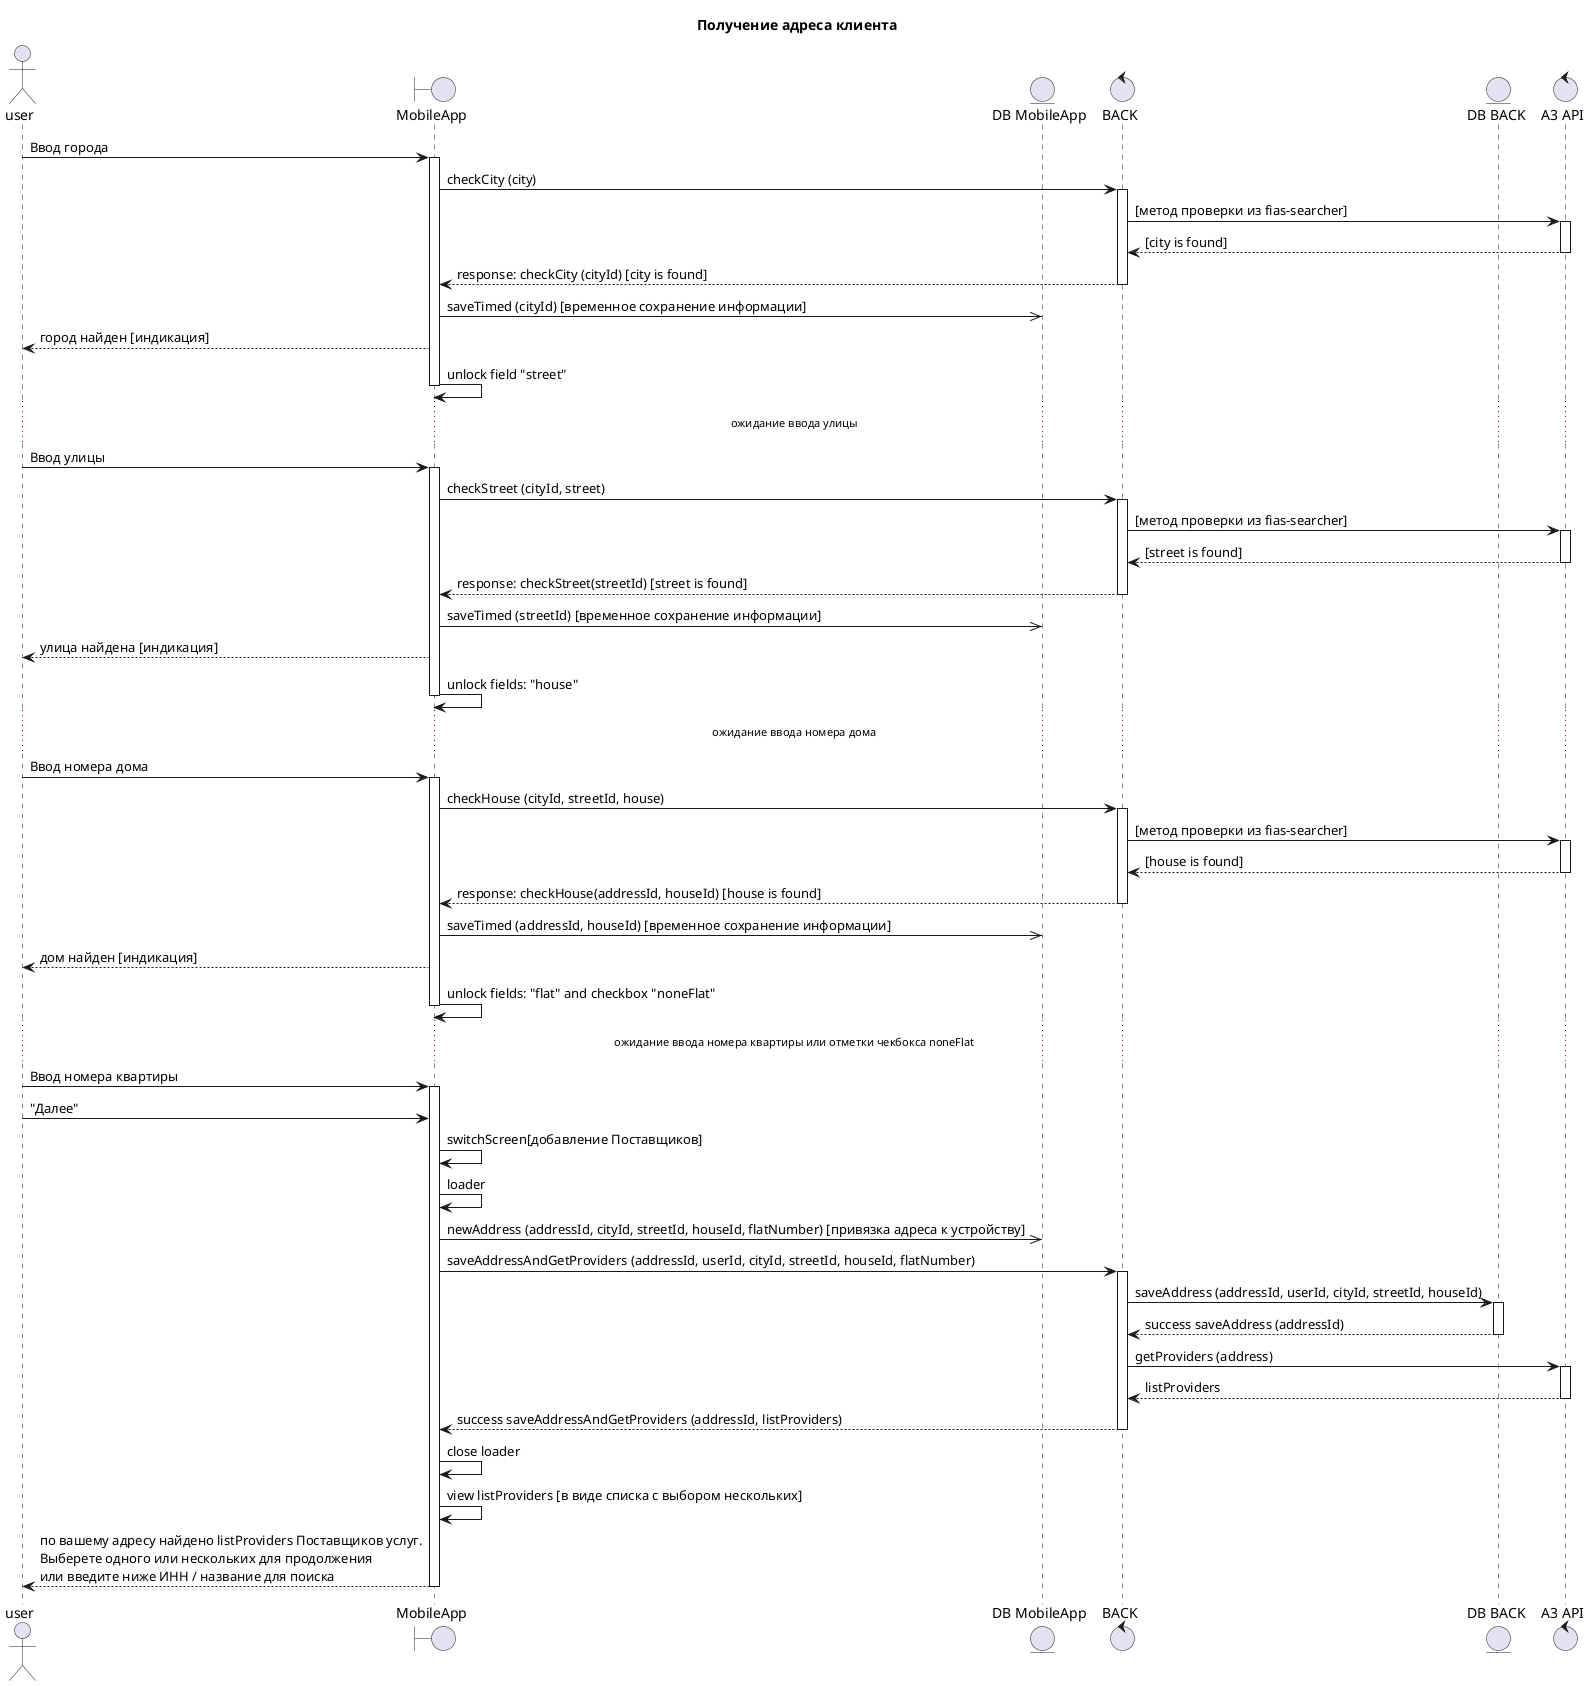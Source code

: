 @startuml
title "Получение адреса клиента"
actor user
boundary "MobileApp" as mobapp
entity "DB MobileApp" as dbmob
control "BACK" as back
entity "DB BACK" as db
control "A3 API" as a3

user -> mobapp : Ввод города
activate mobapp
    mobapp -> back : checkCity (city)
    activate back
        back -> a3 : [метод проверки из fias-searcher]
        activate a3
            a3 --> back : [city is found]
        deactivate a3
        back --> mobapp :  response: checkCity (cityId) [city is found]
    deactivate back
        mobapp ->> dbmob : saveTimed (cityId) [временное сохранение информации]
    mobapp --> user : город найден [индикация]
    mobapp -> mobapp : unlock field "street"
deactivate mobapp


...ожидание ввода улицы...

user -> mobapp : Ввод улицы
activate mobapp
    mobapp -> back : checkStreet (cityId, street)
    activate back
        back -> a3 : [метод проверки из fias-searcher]
        activate a3
            a3 --> back : [street is found]
        deactivate a3
        back --> mobapp :  response: checkStreet(streetId) [street is found]
    deactivate back
    mobapp ->> dbmob : saveTimed (streetId) [временное сохранение информации]
    mobapp --> user : улица найдена [индикация]
    mobapp -> mobapp : unlock fields: "house"
deactivate mobapp


...ожидание ввода номера дома...

    user -> mobapp : Ввод номера дома
    activate mobapp
        mobapp -> back : checkHouse (cityId, streetId, house)
        activate back
            back -> a3 : [метод проверки из fias-searcher]
            activate a3
                a3 --> back : [house is found]
            deactivate a3
            back --> mobapp :  response: checkHouse(addressId, houseId) [house is found]
        deactivate back
        mobapp ->> dbmob : saveTimed (addressId, houseId) [временное сохранение информации]
        mobapp --> user : дом найден [индикация]
        mobapp -> mobapp : unlock fields: "flat" and checkbox "noneFlat"
    deactivate mobapp

...ожидание ввода номера квартиры или отметки чекбокса noneFlat...

    user -> mobapp : Ввод номера квартиры
    activate mobapp
        user -> mobapp : "Далее"
        mobapp -> mobapp : switchScreen[добавление Поставщиков]
        mobapp -> mobapp : loader
        mobapp ->> dbmob : newAddress (addressId, cityId, streetId, houseId, flatNumber) [привязка адреса к устройству]
        mobapp -> back : saveAddressAndGetProviders (addressId, userId, cityId, streetId, houseId, flatNumber)
            activate back
                back -> db : saveAddress (addressId, userId, cityId, streetId, houseId)
                    activate db
                        db --> back : success saveAddress (addressId)
                    deactivate db
                back -> a3 : getProviders (address)
                    activate a3
                        a3 --> back: listProviders
                    deactivate a3
                back --> mobapp :  success saveAddressAndGetProviders (addressId, listProviders)
            deactivate back
        mobapp -> mobapp : close loader
        mobapp -> mobapp : view listProviders [в виде списка с выбором нескольких]
        mobapp --> user : по вашему адресу найдено listProviders Поставщиков услуг.\nВыберете одного или нескольких для продолжения\nили введите ниже ИНН / название для поиска
    deactivate mobapp
@enduml
